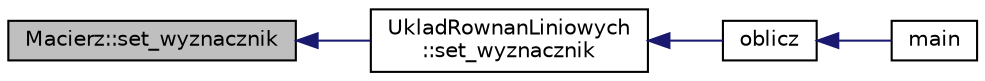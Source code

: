 digraph "Macierz::set_wyznacznik"
{
  edge [fontname="Helvetica",fontsize="10",labelfontname="Helvetica",labelfontsize="10"];
  node [fontname="Helvetica",fontsize="10",shape=record];
  rankdir="LR";
  Node1 [label="Macierz::set_wyznacznik",height=0.2,width=0.4,color="black", fillcolor="grey75", style="filled" fontcolor="black"];
  Node1 -> Node2 [dir="back",color="midnightblue",fontsize="10",style="solid",fontname="Helvetica"];
  Node2 [label="UkladRownanLiniowych\l::set_wyznacznik",height=0.2,width=0.4,color="black", fillcolor="white", style="filled",URL="$class_uklad_rownan_liniowych.html#a6dee123995d7b9a5529732eac568e2ed",tooltip="Metoda pozwala ustawić wyznacznik układu równań oraz macierzy. "];
  Node2 -> Node3 [dir="back",color="midnightblue",fontsize="10",style="solid",fontname="Helvetica"];
  Node3 [label="oblicz",height=0.2,width=0.4,color="black", fillcolor="white", style="filled",URL="$_uklad_rownan_liniowych_8cpp.html#abf4be6809e8be3292880c63de032eb8e"];
  Node3 -> Node4 [dir="back",color="midnightblue",fontsize="10",style="solid",fontname="Helvetica"];
  Node4 [label="main",height=0.2,width=0.4,color="black", fillcolor="white", style="filled",URL="$main_8cpp.html#ae66f6b31b5ad750f1fe042a706a4e3d4"];
}
